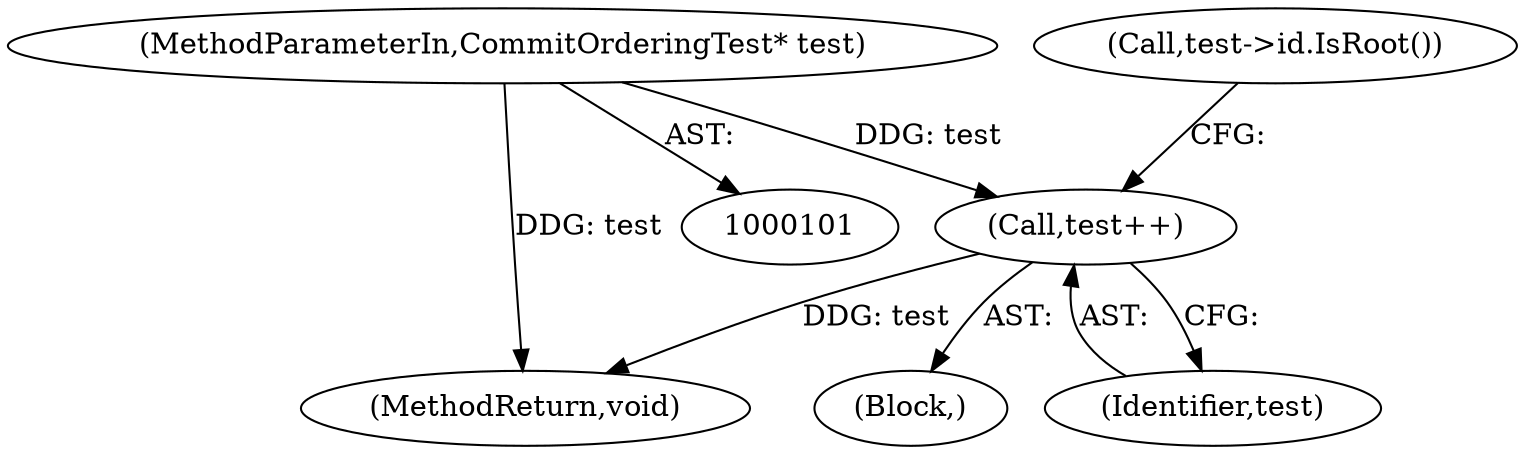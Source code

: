 digraph "0_Chrome_19190765882e272a6a2162c89acdb29110f7e3cf_4@pointer" {
"1000102" [label="(MethodParameterIn,CommitOrderingTest* test)"];
"1000238" [label="(Call,test++)"];
"1000239" [label="(Identifier,test)"];
"1000119" [label="(Block,)"];
"1000269" [label="(MethodReturn,void)"];
"1000118" [label="(Call,test->id.IsRoot())"];
"1000238" [label="(Call,test++)"];
"1000102" [label="(MethodParameterIn,CommitOrderingTest* test)"];
"1000102" -> "1000101"  [label="AST: "];
"1000102" -> "1000269"  [label="DDG: test"];
"1000102" -> "1000238"  [label="DDG: test"];
"1000238" -> "1000119"  [label="AST: "];
"1000238" -> "1000239"  [label="CFG: "];
"1000239" -> "1000238"  [label="AST: "];
"1000118" -> "1000238"  [label="CFG: "];
"1000238" -> "1000269"  [label="DDG: test"];
}
